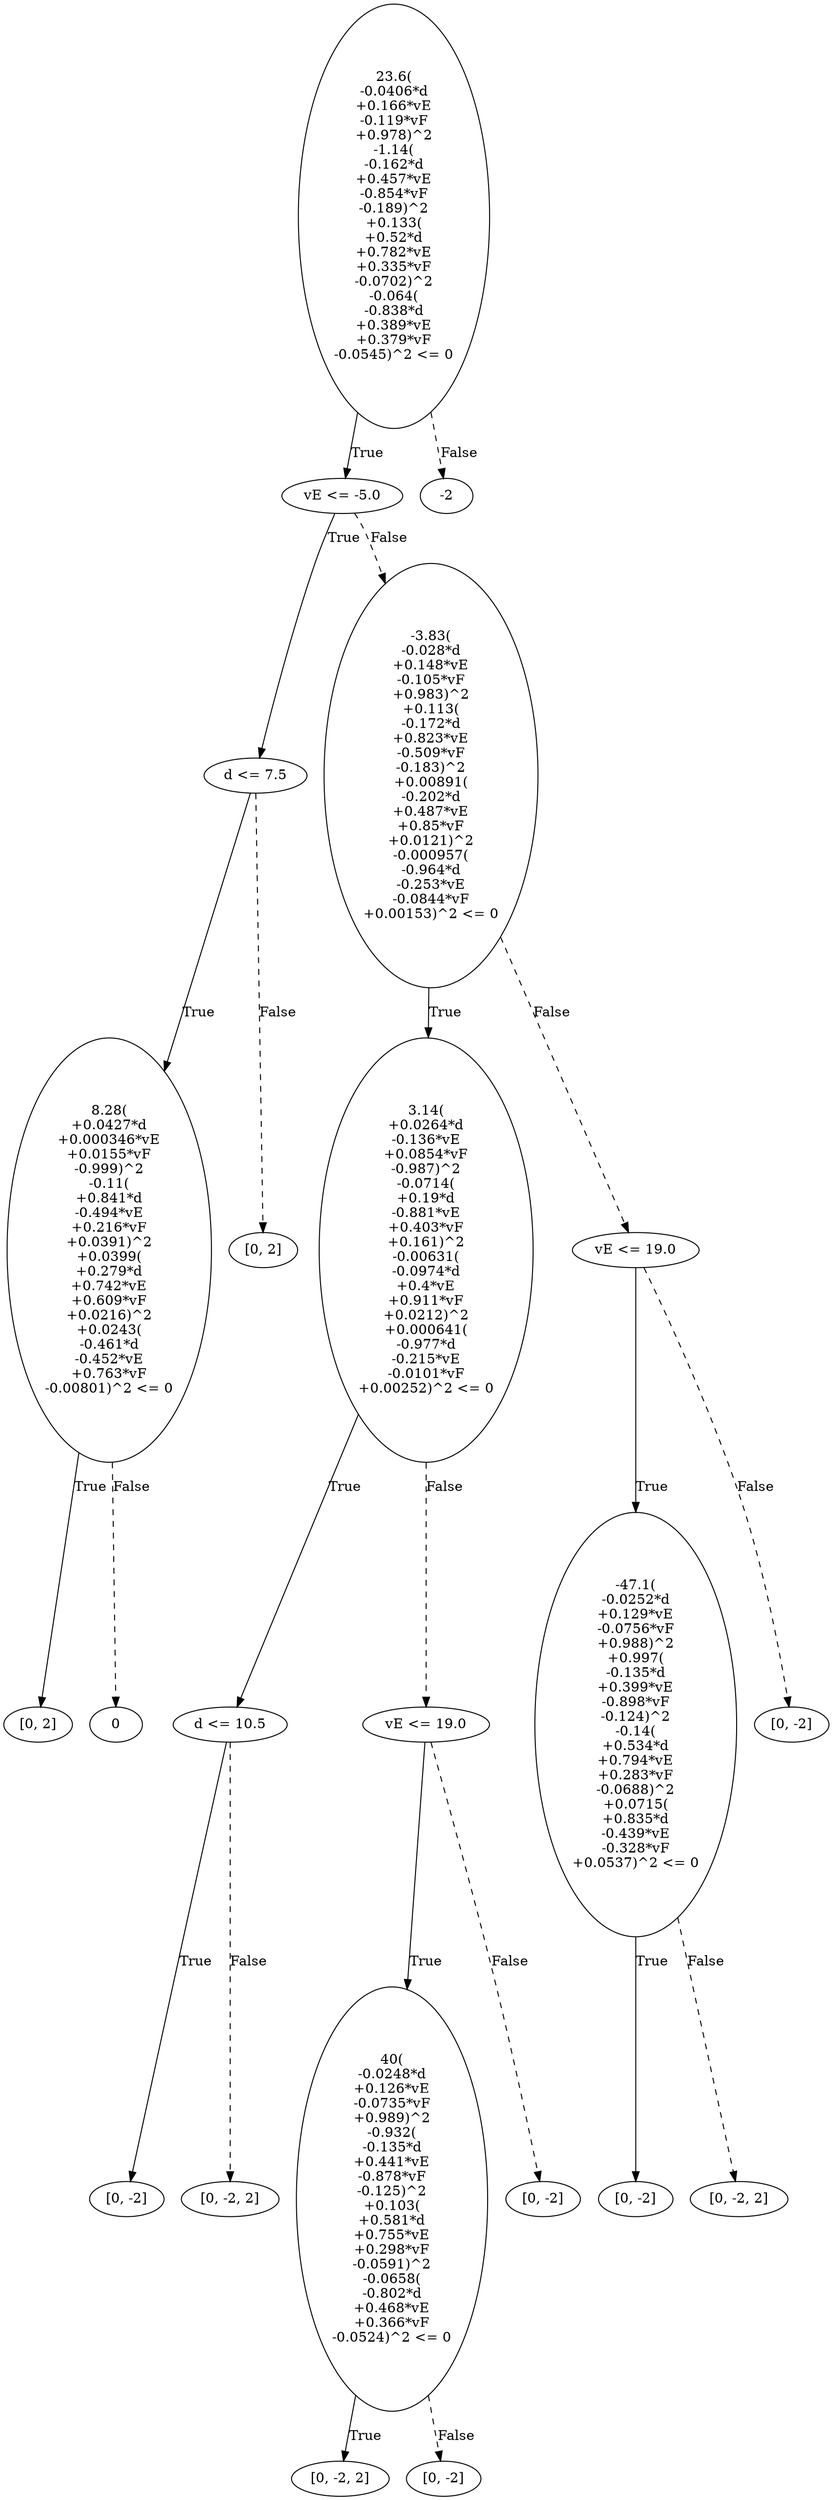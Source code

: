 digraph {
0 [label="23.6(\n-0.0406*d\n+0.166*vE\n-0.119*vF\n+0.978)^2\n-1.14(\n-0.162*d\n+0.457*vE\n-0.854*vF\n-0.189)^2\n+0.133(\n+0.52*d\n+0.782*vE\n+0.335*vF\n-0.0702)^2\n-0.064(\n-0.838*d\n+0.389*vE\n+0.379*vF\n-0.0545)^2 <= 0"];
1 [label="vE <= -5.0"];
2 [label="d <= 7.5"];
3 [label="8.28(\n+0.0427*d\n+0.000346*vE\n+0.0155*vF\n-0.999)^2\n-0.11(\n+0.841*d\n-0.494*vE\n+0.216*vF\n+0.0391)^2\n+0.0399(\n+0.279*d\n+0.742*vE\n+0.609*vF\n+0.0216)^2\n+0.0243(\n-0.461*d\n-0.452*vE\n+0.763*vF\n-0.00801)^2 <= 0"];
4 [label="[0, 2]"];
3 -> 4 [label="True"];
5 [label="0"];
3 -> 5 [style="dashed", label="False"];
2 -> 3 [label="True"];
6 [label="[0, 2]"];
2 -> 6 [style="dashed", label="False"];
1 -> 2 [label="True"];
7 [label="-3.83(\n-0.028*d\n+0.148*vE\n-0.105*vF\n+0.983)^2\n+0.113(\n-0.172*d\n+0.823*vE\n-0.509*vF\n-0.183)^2\n+0.00891(\n-0.202*d\n+0.487*vE\n+0.85*vF\n+0.0121)^2\n-0.000957(\n-0.964*d\n-0.253*vE\n-0.0844*vF\n+0.00153)^2 <= 0"];
8 [label="3.14(\n+0.0264*d\n-0.136*vE\n+0.0854*vF\n-0.987)^2\n-0.0714(\n+0.19*d\n-0.881*vE\n+0.403*vF\n+0.161)^2\n-0.00631(\n-0.0974*d\n+0.4*vE\n+0.911*vF\n+0.0212)^2\n+0.000641(\n-0.977*d\n-0.215*vE\n-0.0101*vF\n+0.00252)^2 <= 0"];
9 [label="d <= 10.5"];
10 [label="[0, -2]"];
9 -> 10 [label="True"];
11 [label="[0, -2, 2]"];
9 -> 11 [style="dashed", label="False"];
8 -> 9 [label="True"];
12 [label="vE <= 19.0"];
13 [label="40(\n-0.0248*d\n+0.126*vE\n-0.0735*vF\n+0.989)^2\n-0.932(\n-0.135*d\n+0.441*vE\n-0.878*vF\n-0.125)^2\n+0.103(\n+0.581*d\n+0.755*vE\n+0.298*vF\n-0.0591)^2\n-0.0658(\n-0.802*d\n+0.468*vE\n+0.366*vF\n-0.0524)^2 <= 0"];
14 [label="[0, -2, 2]"];
13 -> 14 [label="True"];
15 [label="[0, -2]"];
13 -> 15 [style="dashed", label="False"];
12 -> 13 [label="True"];
16 [label="[0, -2]"];
12 -> 16 [style="dashed", label="False"];
8 -> 12 [style="dashed", label="False"];
7 -> 8 [label="True"];
17 [label="vE <= 19.0"];
18 [label="-47.1(\n-0.0252*d\n+0.129*vE\n-0.0756*vF\n+0.988)^2\n+0.997(\n-0.135*d\n+0.399*vE\n-0.898*vF\n-0.124)^2\n-0.14(\n+0.534*d\n+0.794*vE\n+0.283*vF\n-0.0688)^2\n+0.0715(\n+0.835*d\n-0.439*vE\n-0.328*vF\n+0.0537)^2 <= 0"];
19 [label="[0, -2]"];
18 -> 19 [label="True"];
20 [label="[0, -2, 2]"];
18 -> 20 [style="dashed", label="False"];
17 -> 18 [label="True"];
21 [label="[0, -2]"];
17 -> 21 [style="dashed", label="False"];
7 -> 17 [style="dashed", label="False"];
1 -> 7 [style="dashed", label="False"];
0 -> 1 [label="True"];
22 [label="-2"];
0 -> 22 [style="dashed", label="False"];

}